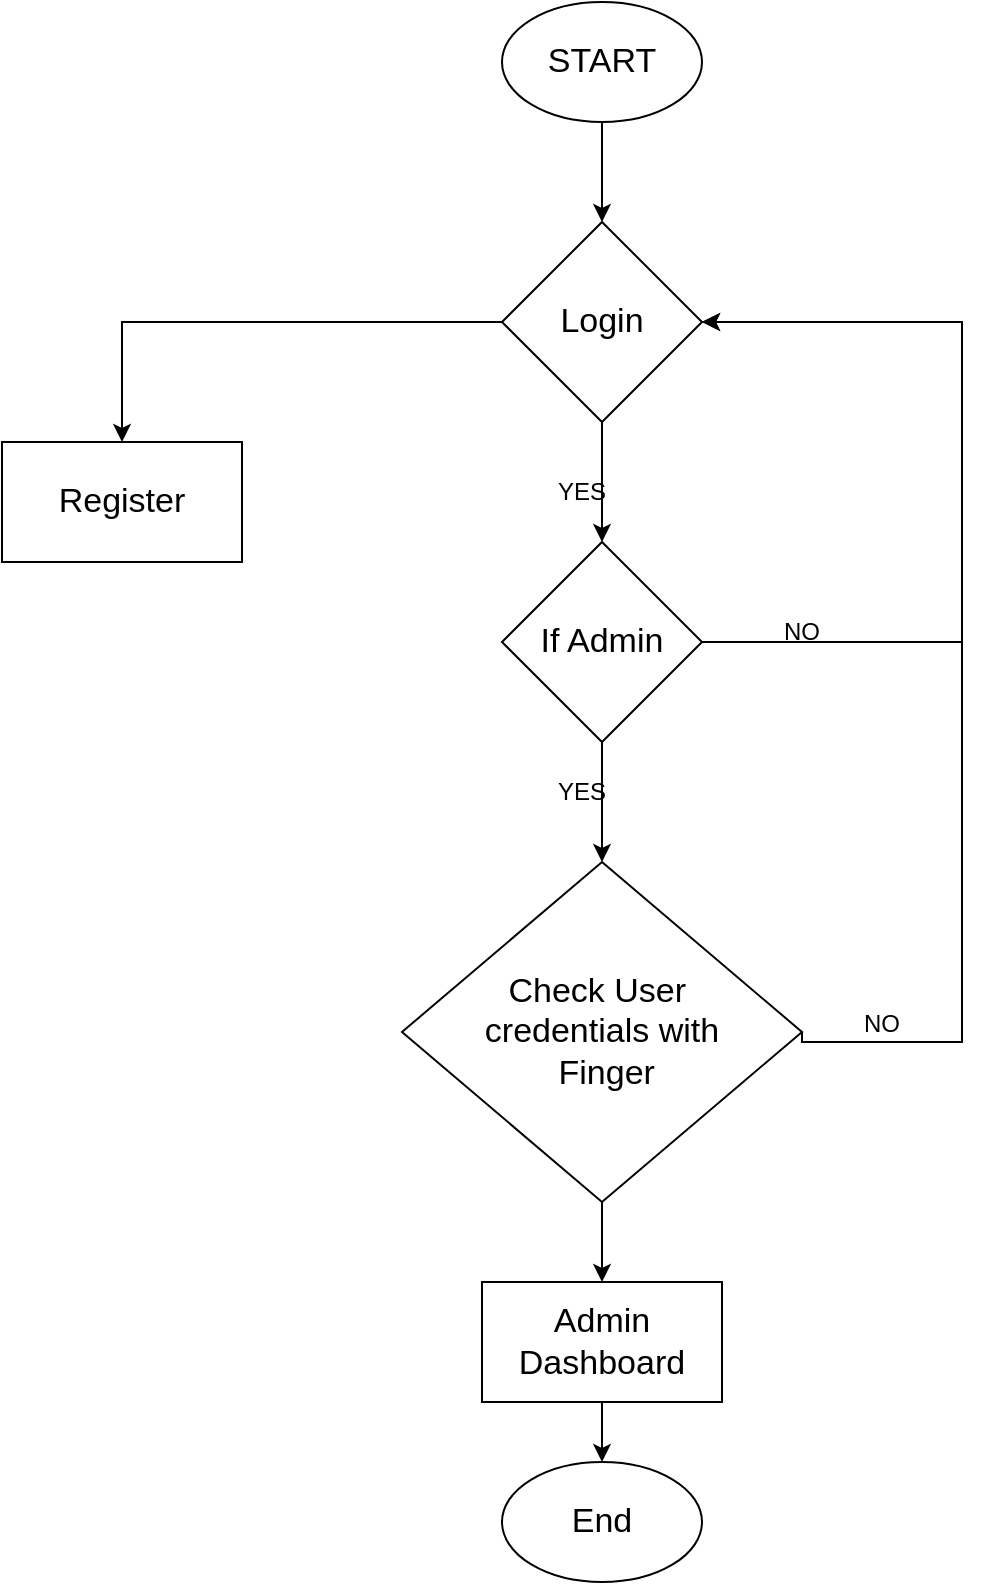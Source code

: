 <mxfile version="21.6.9" type="github">
  <diagram name="Page-1" id="R06YQfZPMg1-HGyM-tQL">
    <mxGraphModel dx="1036" dy="544" grid="1" gridSize="10" guides="0" tooltips="1" connect="1" arrows="1" fold="1" page="1" pageScale="1" pageWidth="850" pageHeight="1100" math="0" shadow="0">
      <root>
        <mxCell id="0" />
        <mxCell id="1" parent="0" />
        <mxCell id="cqsNpWvJJc_Cz_3lljYb-4" style="edgeStyle=orthogonalEdgeStyle;rounded=0;orthogonalLoop=1;jettySize=auto;html=1;entryX=0.5;entryY=0;entryDx=0;entryDy=0;fontSize=17;" parent="1" source="cqsNpWvJJc_Cz_3lljYb-1" target="cqsNpWvJJc_Cz_3lljYb-3" edge="1">
          <mxGeometry relative="1" as="geometry" />
        </mxCell>
        <mxCell id="cqsNpWvJJc_Cz_3lljYb-1" value="START" style="ellipse;whiteSpace=wrap;html=1;fontSize=17;" parent="1" vertex="1">
          <mxGeometry x="350" y="40" width="100" height="60" as="geometry" />
        </mxCell>
        <mxCell id="cqsNpWvJJc_Cz_3lljYb-6" style="edgeStyle=orthogonalEdgeStyle;rounded=0;orthogonalLoop=1;jettySize=auto;html=1;exitX=0.5;exitY=1;exitDx=0;exitDy=0;entryX=0.5;entryY=0;entryDx=0;entryDy=0;fontSize=17;" parent="1" source="cqsNpWvJJc_Cz_3lljYb-3" target="cqsNpWvJJc_Cz_3lljYb-5" edge="1">
          <mxGeometry relative="1" as="geometry">
            <mxPoint x="560" y="270" as="targetPoint" />
            <Array as="points" />
          </mxGeometry>
        </mxCell>
        <mxCell id="9aAWDG4yvoaels0xg43n-13" style="edgeStyle=orthogonalEdgeStyle;rounded=0;orthogonalLoop=1;jettySize=auto;html=1;entryX=0.5;entryY=0;entryDx=0;entryDy=0;fontSize=17;" parent="1" source="cqsNpWvJJc_Cz_3lljYb-3" target="9aAWDG4yvoaels0xg43n-14" edge="1">
          <mxGeometry relative="1" as="geometry">
            <mxPoint x="160" y="350" as="targetPoint" />
          </mxGeometry>
        </mxCell>
        <mxCell id="cqsNpWvJJc_Cz_3lljYb-3" value="Login" style="rhombus;whiteSpace=wrap;html=1;fontSize=17;" parent="1" vertex="1">
          <mxGeometry x="350" y="150" width="100" height="100" as="geometry" />
        </mxCell>
        <mxCell id="cqsNpWvJJc_Cz_3lljYb-9" style="edgeStyle=orthogonalEdgeStyle;rounded=0;orthogonalLoop=1;jettySize=auto;html=1;entryX=0.5;entryY=0;entryDx=0;entryDy=0;fontSize=17;" parent="1" source="cqsNpWvJJc_Cz_3lljYb-5" target="cqsNpWvJJc_Cz_3lljYb-8" edge="1">
          <mxGeometry relative="1" as="geometry" />
        </mxCell>
        <mxCell id="cqsNpWvJJc_Cz_3lljYb-5" value="If Admin" style="rhombus;whiteSpace=wrap;html=1;fontSize=17;" parent="1" vertex="1">
          <mxGeometry x="350" y="310" width="100" height="100" as="geometry" />
        </mxCell>
        <mxCell id="9aAWDG4yvoaels0xg43n-2" style="edgeStyle=orthogonalEdgeStyle;rounded=0;orthogonalLoop=1;jettySize=auto;html=1;fontSize=17;" parent="1" source="cqsNpWvJJc_Cz_3lljYb-8" target="9aAWDG4yvoaels0xg43n-1" edge="1">
          <mxGeometry relative="1" as="geometry" />
        </mxCell>
        <mxCell id="9aAWDG4yvoaels0xg43n-3" style="edgeStyle=orthogonalEdgeStyle;rounded=0;orthogonalLoop=1;jettySize=auto;html=1;entryX=1;entryY=0.5;entryDx=0;entryDy=0;exitX=1;exitY=0.5;exitDx=0;exitDy=0;fontSize=17;" parent="1" source="cqsNpWvJJc_Cz_3lljYb-8" target="cqsNpWvJJc_Cz_3lljYb-3" edge="1">
          <mxGeometry relative="1" as="geometry">
            <Array as="points">
              <mxPoint x="500" y="560" />
              <mxPoint x="580" y="560" />
              <mxPoint x="580" y="200" />
            </Array>
          </mxGeometry>
        </mxCell>
        <mxCell id="cqsNpWvJJc_Cz_3lljYb-8" value="&lt;div style=&quot;font-size: 17px;&quot;&gt;Check User&amp;nbsp;&lt;/div&gt;&lt;div style=&quot;font-size: 17px;&quot;&gt;credentials with&lt;/div&gt;&lt;div style=&quot;font-size: 17px;&quot;&gt;&amp;nbsp;Finger&lt;/div&gt;" style="rhombus;whiteSpace=wrap;html=1;fontSize=17;" parent="1" vertex="1">
          <mxGeometry x="300" y="470" width="200" height="170" as="geometry" />
        </mxCell>
        <mxCell id="9aAWDG4yvoaels0xg43n-11" style="edgeStyle=orthogonalEdgeStyle;rounded=0;orthogonalLoop=1;jettySize=auto;html=1;entryX=0.5;entryY=0;entryDx=0;entryDy=0;fontSize=17;" parent="1" source="9aAWDG4yvoaels0xg43n-1" target="9aAWDG4yvoaels0xg43n-10" edge="1">
          <mxGeometry relative="1" as="geometry" />
        </mxCell>
        <mxCell id="9aAWDG4yvoaels0xg43n-1" value="Admin Dashboard" style="rounded=0;whiteSpace=wrap;html=1;fontSize=17;" parent="1" vertex="1">
          <mxGeometry x="340" y="680" width="120" height="60" as="geometry" />
        </mxCell>
        <mxCell id="9aAWDG4yvoaels0xg43n-6" value="NO" style="text;html=1;strokeColor=none;fillColor=none;align=center;verticalAlign=middle;whiteSpace=wrap;rounded=0;fontSize=12;" parent="1" vertex="1">
          <mxGeometry x="510" y="536" width="60" height="30" as="geometry" />
        </mxCell>
        <mxCell id="9aAWDG4yvoaels0xg43n-7" value="YES" style="text;html=1;strokeColor=none;fillColor=none;align=center;verticalAlign=middle;whiteSpace=wrap;rounded=0;fontSize=12;" parent="1" vertex="1">
          <mxGeometry x="360" y="420" width="60" height="30" as="geometry" />
        </mxCell>
        <mxCell id="9aAWDG4yvoaels0xg43n-8" value="YES" style="text;html=1;strokeColor=none;fillColor=none;align=center;verticalAlign=middle;whiteSpace=wrap;rounded=0;fontSize=12;" parent="1" vertex="1">
          <mxGeometry x="360" y="270" width="60" height="30" as="geometry" />
        </mxCell>
        <mxCell id="9aAWDG4yvoaels0xg43n-9" value="" style="edgeStyle=orthogonalEdgeStyle;rounded=0;orthogonalLoop=1;jettySize=auto;html=1;exitX=1;exitY=0.5;exitDx=0;exitDy=0;fontSize=17;" parent="1" source="cqsNpWvJJc_Cz_3lljYb-5" edge="1">
          <mxGeometry relative="1" as="geometry">
            <mxPoint x="450" y="360" as="sourcePoint" />
            <mxPoint x="450" y="200" as="targetPoint" />
            <Array as="points">
              <mxPoint x="580" y="360" />
              <mxPoint x="580" y="200" />
            </Array>
          </mxGeometry>
        </mxCell>
        <mxCell id="9aAWDG4yvoaels0xg43n-5" value="NO" style="text;html=1;strokeColor=none;fillColor=none;align=center;verticalAlign=middle;whiteSpace=wrap;rounded=0;fontSize=12;" parent="1" vertex="1">
          <mxGeometry x="470" y="340" width="60" height="30" as="geometry" />
        </mxCell>
        <mxCell id="9aAWDG4yvoaels0xg43n-10" value="&lt;div style=&quot;font-size: 17px;&quot;&gt;End&lt;/div&gt;" style="ellipse;whiteSpace=wrap;html=1;fontSize=17;" parent="1" vertex="1">
          <mxGeometry x="350" y="770" width="100" height="60" as="geometry" />
        </mxCell>
        <mxCell id="9aAWDG4yvoaels0xg43n-14" value="Register" style="rounded=0;whiteSpace=wrap;html=1;fontSize=17;" parent="1" vertex="1">
          <mxGeometry x="100" y="260" width="120" height="60" as="geometry" />
        </mxCell>
      </root>
    </mxGraphModel>
  </diagram>
</mxfile>
